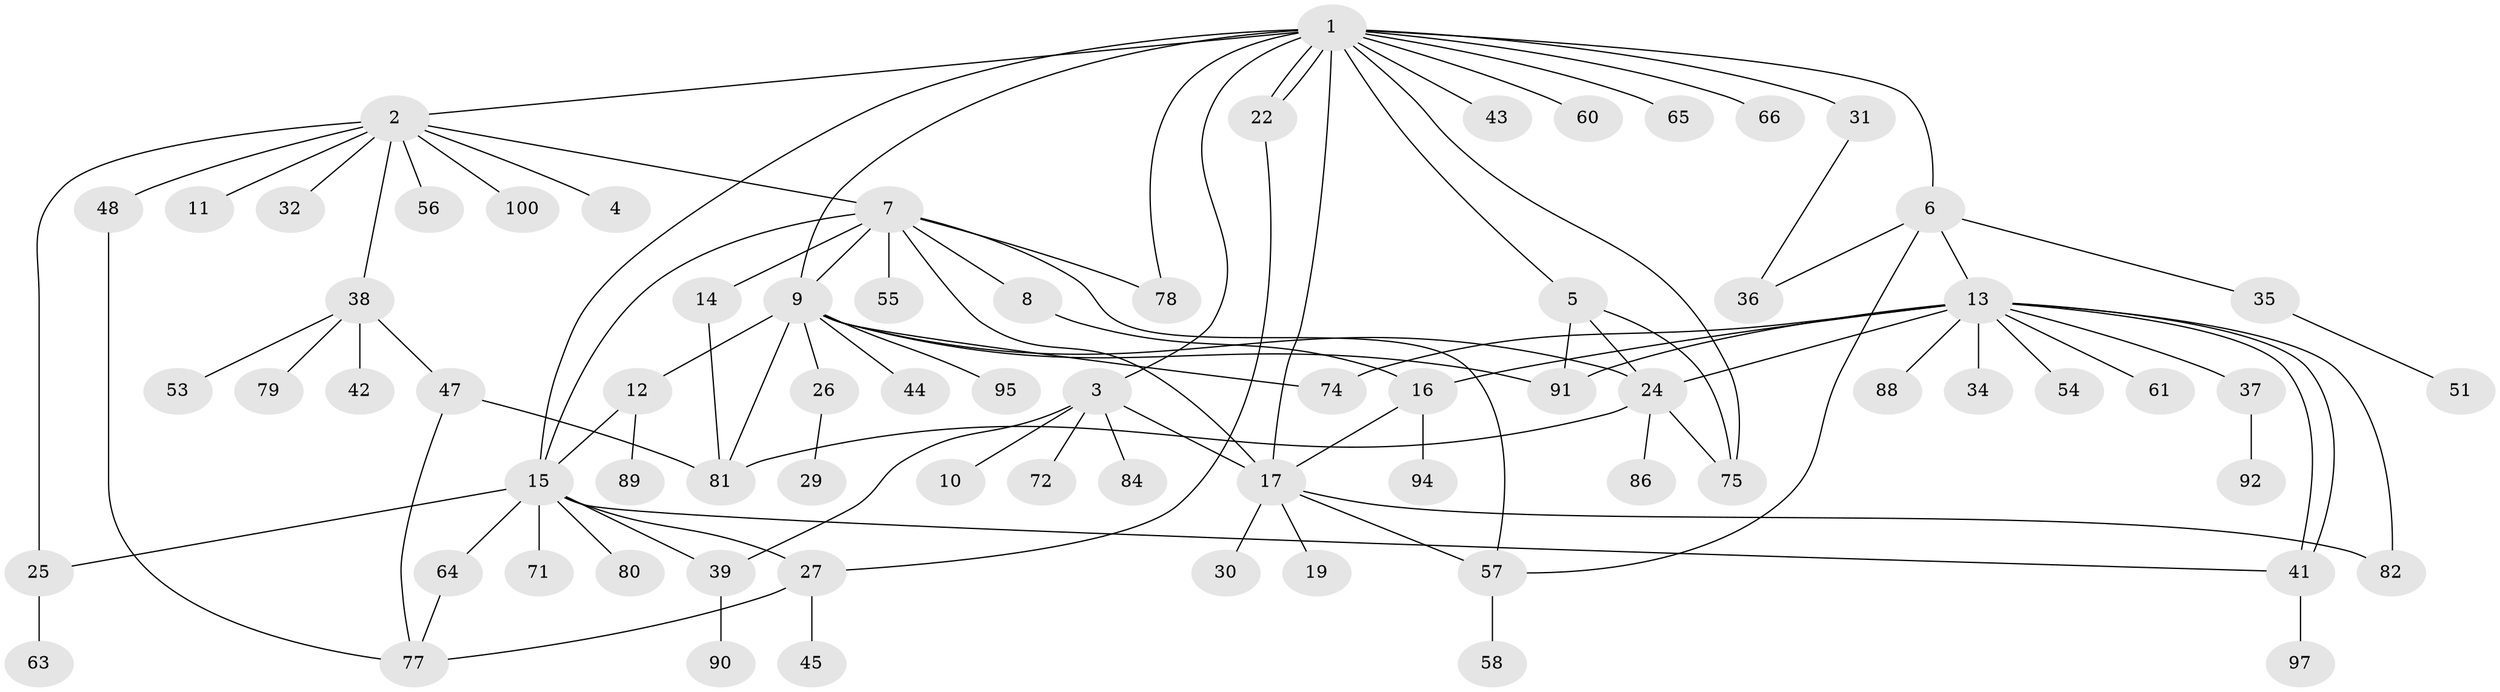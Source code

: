 // Generated by graph-tools (version 1.1) at 2025/52/02/27/25 19:52:00]
// undirected, 74 vertices, 104 edges
graph export_dot {
graph [start="1"]
  node [color=gray90,style=filled];
  1 [super="+62"];
  2 [super="+28"];
  3 [super="+50"];
  4;
  5;
  6 [super="+102"];
  7 [super="+21"];
  8 [super="+40"];
  9 [super="+59"];
  10;
  11;
  12 [super="+18"];
  13 [super="+67"];
  14;
  15 [super="+76"];
  16 [super="+33"];
  17 [super="+49"];
  19 [super="+20"];
  22 [super="+23"];
  24 [super="+46"];
  25;
  26;
  27 [super="+52"];
  29;
  30;
  31;
  32;
  34;
  35;
  36 [super="+68"];
  37 [super="+73"];
  38 [super="+96"];
  39 [super="+98"];
  41;
  42;
  43;
  44 [super="+69"];
  45;
  47 [super="+83"];
  48;
  51;
  53;
  54;
  55;
  56;
  57 [super="+70"];
  58;
  60;
  61;
  63;
  64;
  65;
  66;
  71 [super="+85"];
  72 [super="+93"];
  74;
  75;
  77 [super="+87"];
  78;
  79;
  80 [super="+99"];
  81 [super="+101"];
  82;
  84;
  86;
  88;
  89;
  90;
  91;
  92;
  94;
  95;
  97;
  100;
  1 -- 2;
  1 -- 3;
  1 -- 5;
  1 -- 6;
  1 -- 9 [weight=2];
  1 -- 17 [weight=2];
  1 -- 22;
  1 -- 22;
  1 -- 31;
  1 -- 43;
  1 -- 60;
  1 -- 65;
  1 -- 66;
  1 -- 75;
  1 -- 78;
  1 -- 15;
  2 -- 4;
  2 -- 7;
  2 -- 11;
  2 -- 25;
  2 -- 32;
  2 -- 38;
  2 -- 48;
  2 -- 56;
  2 -- 100;
  3 -- 10;
  3 -- 39;
  3 -- 72;
  3 -- 84;
  3 -- 17;
  5 -- 24;
  5 -- 75;
  5 -- 91;
  6 -- 13;
  6 -- 35;
  6 -- 36;
  6 -- 57;
  7 -- 8;
  7 -- 9;
  7 -- 14;
  7 -- 57;
  7 -- 15;
  7 -- 55;
  7 -- 78;
  7 -- 17;
  8 -- 16;
  9 -- 12;
  9 -- 24;
  9 -- 26;
  9 -- 44;
  9 -- 74;
  9 -- 81;
  9 -- 91;
  9 -- 95;
  12 -- 15;
  12 -- 89;
  13 -- 16;
  13 -- 34;
  13 -- 37;
  13 -- 41;
  13 -- 41;
  13 -- 54;
  13 -- 61;
  13 -- 74;
  13 -- 82;
  13 -- 88;
  13 -- 91;
  13 -- 24;
  14 -- 81;
  15 -- 25;
  15 -- 27;
  15 -- 39;
  15 -- 41;
  15 -- 64;
  15 -- 71;
  15 -- 80;
  16 -- 94;
  16 -- 17;
  17 -- 19;
  17 -- 30;
  17 -- 82;
  17 -- 57;
  22 -- 27;
  24 -- 81;
  24 -- 86;
  24 -- 75;
  25 -- 63;
  26 -- 29;
  27 -- 45;
  27 -- 77;
  31 -- 36;
  35 -- 51;
  37 -- 92;
  38 -- 42;
  38 -- 47;
  38 -- 53;
  38 -- 79;
  39 -- 90;
  41 -- 97;
  47 -- 81;
  47 -- 77;
  48 -- 77;
  57 -- 58;
  64 -- 77;
}
